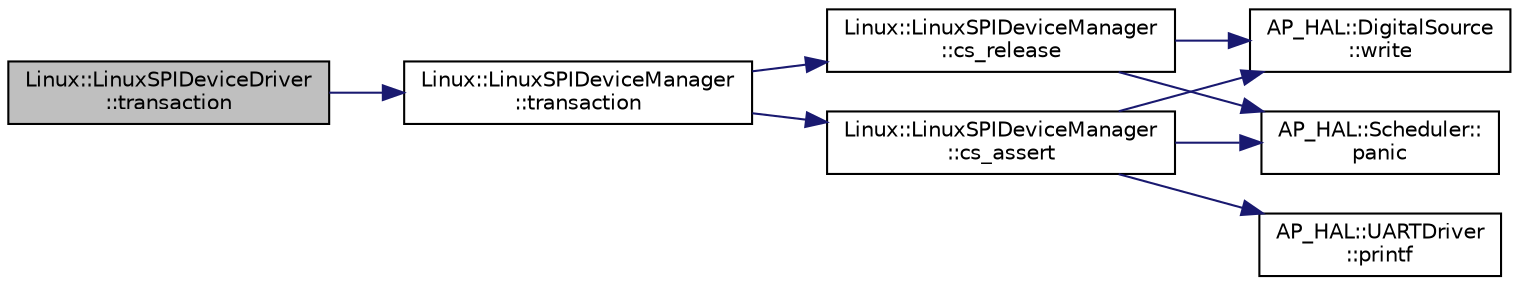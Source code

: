 digraph "Linux::LinuxSPIDeviceDriver::transaction"
{
 // INTERACTIVE_SVG=YES
  edge [fontname="Helvetica",fontsize="10",labelfontname="Helvetica",labelfontsize="10"];
  node [fontname="Helvetica",fontsize="10",shape=record];
  rankdir="LR";
  Node1 [label="Linux::LinuxSPIDeviceDriver\l::transaction",height=0.2,width=0.4,color="black", fillcolor="grey75", style="filled" fontcolor="black"];
  Node1 -> Node2 [color="midnightblue",fontsize="10",style="solid",fontname="Helvetica"];
  Node2 [label="Linux::LinuxSPIDeviceManager\l::transaction",height=0.2,width=0.4,color="black", fillcolor="white", style="filled",URL="$classLinux_1_1LinuxSPIDeviceManager.html#affbdb3be9bca74c25a0ee3ff75881542"];
  Node2 -> Node3 [color="midnightblue",fontsize="10",style="solid",fontname="Helvetica"];
  Node3 [label="Linux::LinuxSPIDeviceManager\l::cs_assert",height=0.2,width=0.4,color="black", fillcolor="white", style="filled",URL="$classLinux_1_1LinuxSPIDeviceManager.html#a4798b518244cd9fc33d88366a535be3a"];
  Node3 -> Node4 [color="midnightblue",fontsize="10",style="solid",fontname="Helvetica"];
  Node4 [label="AP_HAL::Scheduler::\lpanic",height=0.2,width=0.4,color="black", fillcolor="white", style="filled",URL="$classAP__HAL_1_1Scheduler.html#a65f0d4e404d3e6fda4d8b0b101c9780f"];
  Node3 -> Node5 [color="midnightblue",fontsize="10",style="solid",fontname="Helvetica"];
  Node5 [label="AP_HAL::UARTDriver\l::printf",height=0.2,width=0.4,color="black", fillcolor="white", style="filled",URL="$classAP__HAL_1_1UARTDriver.html#a4b1ae6fcec3dfe651d08faf589f4ad6d"];
  Node3 -> Node6 [color="midnightblue",fontsize="10",style="solid",fontname="Helvetica"];
  Node6 [label="AP_HAL::DigitalSource\l::write",height=0.2,width=0.4,color="black", fillcolor="white", style="filled",URL="$classAP__HAL_1_1DigitalSource.html#a43392c05a7dae030a78dd1c4800bf5fe"];
  Node2 -> Node7 [color="midnightblue",fontsize="10",style="solid",fontname="Helvetica"];
  Node7 [label="Linux::LinuxSPIDeviceManager\l::cs_release",height=0.2,width=0.4,color="black", fillcolor="white", style="filled",URL="$classLinux_1_1LinuxSPIDeviceManager.html#a76b5b04bfea39a2bde6f3ebff3964f0f"];
  Node7 -> Node4 [color="midnightblue",fontsize="10",style="solid",fontname="Helvetica"];
  Node7 -> Node6 [color="midnightblue",fontsize="10",style="solid",fontname="Helvetica"];
}
